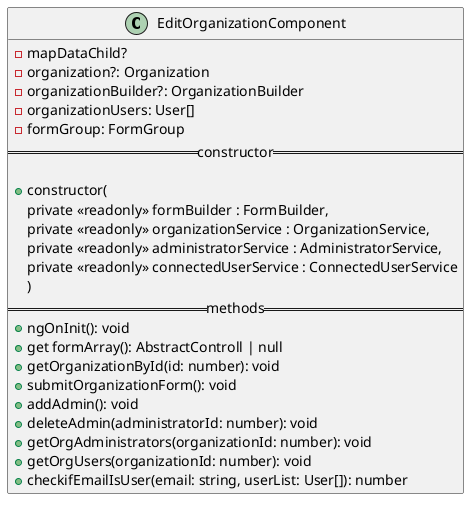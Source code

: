 @startuml EditOrganizationComponent
class EditOrganizationComponent {
  - mapDataChild?
  - organization?: Organization
  - organizationBuilder?: OrganizationBuilder
  - organizationUsers: User[]
  - formGroup: FormGroup
  == constructor ==

  + constructor(
    private <<readonly>> formBuilder : FormBuilder,
    private <<readonly>> organizationService : OrganizationService,
    private <<readonly>> administratorService : AdministratorService,
    private <<readonly>> connectedUserService : ConnectedUserService
    )
  == methods ==
  + ngOnInit(): void
  + get formArray(): AbstractControll | null
  + getOrganizationById(id: number): void
  + submitOrganizationForm(): void
  + addAdmin(): void
  + deleteAdmin(administratorId: number): void
  + getOrgAdministrators(organizationId: number): void
  + getOrgUsers(organizationId: number): void
  + checkifEmailIsUser(email: string, userList: User[]): number
}
@enduml
